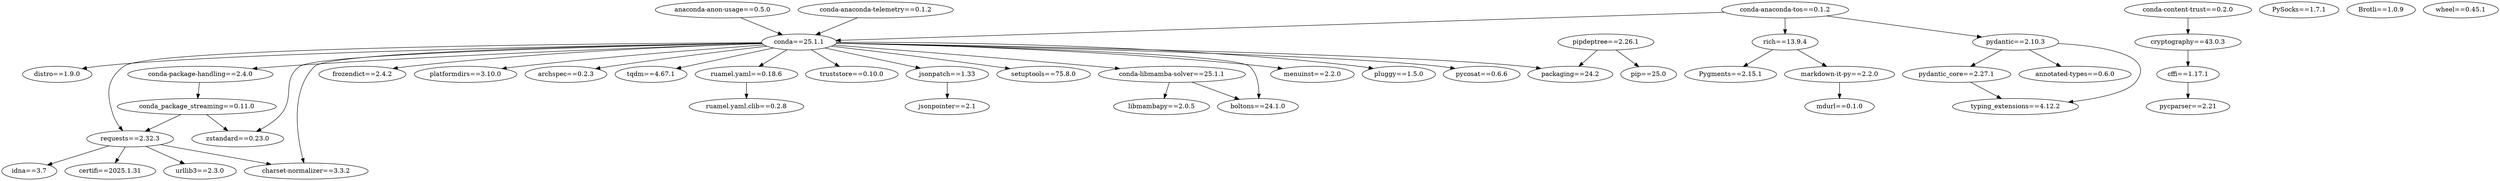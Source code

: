 digraph dependencies {
    "jsonpatch==1.33";
    "pycparser==2.21";
    "setuptools==75.8.0";
    "conda-libmamba-solver==25.1.1";
    "markdown-it-py==2.2.0";
    "jsonpointer==2.1";
    "rich==13.9.4";
    "menuinst==2.2.0";
    "pluggy==1.5.0";
    "PySocks==1.7.1";
    "pycosat==0.6.6";
    "distro==1.9.0";
    "pip==25.0";
    "pydantic_core==2.27.1";
    "pipdeptree==2.26.1";
    "cffi==1.17.1";
    "conda-anaconda-telemetry==0.1.2";
    "conda_package_streaming==0.11.0";
    "libmambapy==2.0.5";
    "requests==2.32.3";
    "Brotli==1.0.9";
    "mdurl==0.1.0";
    "conda==25.1.1";
    "conda-anaconda-tos==0.1.2";
    "pydantic==2.10.3";
    "wheel==0.45.1";
    "urllib3==2.3.0";
    "zstandard==0.23.0";
    "frozendict==2.4.2";
    "boltons==24.1.0";
    "anaconda-anon-usage==0.5.0";
    "cryptography==43.0.3";
    "typing_extensions==4.12.2";
    "Pygments==2.15.1";
    "platformdirs==3.10.0";
    "packaging==24.2";
    "charset-normalizer==3.3.2";
    "archspec==0.2.3";
    "tqdm==4.67.1";
    "idna==3.7";
    "ruamel.yaml==0.18.6";
    "truststore==0.10.0";
    "annotated-types==0.6.0";
    "conda-package-handling==2.4.0";
    "certifi==2025.1.31";
    "ruamel.yaml.clib==0.2.8";
    "conda-content-trust==0.2.0";
    "conda-anaconda-tos==0.1.2" -> "rich==13.9.4";
    "pydantic==2.10.3" -> "pydantic_core==2.27.1";
    "conda==25.1.1" -> "boltons==24.1.0";
    "conda==25.1.1" -> "jsonpatch==1.33";
    "conda-libmamba-solver==25.1.1" -> "libmambapy==2.0.5";
    "requests==2.32.3" -> "idna==3.7";
    "conda==25.1.1" -> "frozendict==2.4.2";
    "pydantic==2.10.3" -> "annotated-types==0.6.0";
    "ruamel.yaml==0.18.6" -> "ruamel.yaml.clib==0.2.8";
    "conda==25.1.1" -> "pycosat==0.6.6";
    "pipdeptree==2.26.1" -> "pip==25.0";
    "conda==25.1.1" -> "conda-package-handling==2.4.0";
    "conda==25.1.1" -> "zstandard==0.23.0";
    "conda_package_streaming==0.11.0" -> "zstandard==0.23.0";
    "pydantic==2.10.3" -> "typing_extensions==4.12.2";
    "requests==2.32.3" -> "certifi==2025.1.31";
    "conda==25.1.1" -> "platformdirs==3.10.0";
    "conda==25.1.1" -> "charset-normalizer==3.3.2";
    "rich==13.9.4" -> "Pygments==2.15.1";
    "requests==2.32.3" -> "charset-normalizer==3.3.2";
    "conda==25.1.1" -> "packaging==24.2";
    "pipdeptree==2.26.1" -> "packaging==24.2";
    "anaconda-anon-usage==0.5.0" -> "conda==25.1.1";
    "conda==25.1.1" -> "setuptools==75.8.0";
    "pydantic_core==2.27.1" -> "typing_extensions==4.12.2";
    "conda==25.1.1" -> "requests==2.32.3";
    "conda-content-trust==0.2.0" -> "cryptography==43.0.3";
    "conda-anaconda-tos==0.1.2" -> "conda==25.1.1";
    "conda_package_streaming==0.11.0" -> "requests==2.32.3";
    "cffi==1.17.1" -> "pycparser==2.21";
    "conda-libmamba-solver==25.1.1" -> "boltons==24.1.0";
    "conda==25.1.1" -> "distro==1.9.0";
    "conda==25.1.1" -> "truststore==0.10.0";
    "conda-package-handling==2.4.0" -> "conda_package_streaming==0.11.0";
    "markdown-it-py==2.2.0" -> "mdurl==0.1.0";
    "cryptography==43.0.3" -> "cffi==1.17.1";
    "conda==25.1.1" -> "ruamel.yaml==0.18.6";
    "rich==13.9.4" -> "markdown-it-py==2.2.0";
    "conda==25.1.1" -> "archspec==0.2.3";
    "requests==2.32.3" -> "urllib3==2.3.0";
    "conda-anaconda-telemetry==0.1.2" -> "conda==25.1.1";
    "jsonpatch==1.33" -> "jsonpointer==2.1";
    "conda-anaconda-tos==0.1.2" -> "pydantic==2.10.3";
    "conda==25.1.1" -> "conda-libmamba-solver==25.1.1";
    "conda==25.1.1" -> "menuinst==2.2.0";
    "conda==25.1.1" -> "tqdm==4.67.1";
    "conda==25.1.1" -> "pluggy==1.5.0";
}
